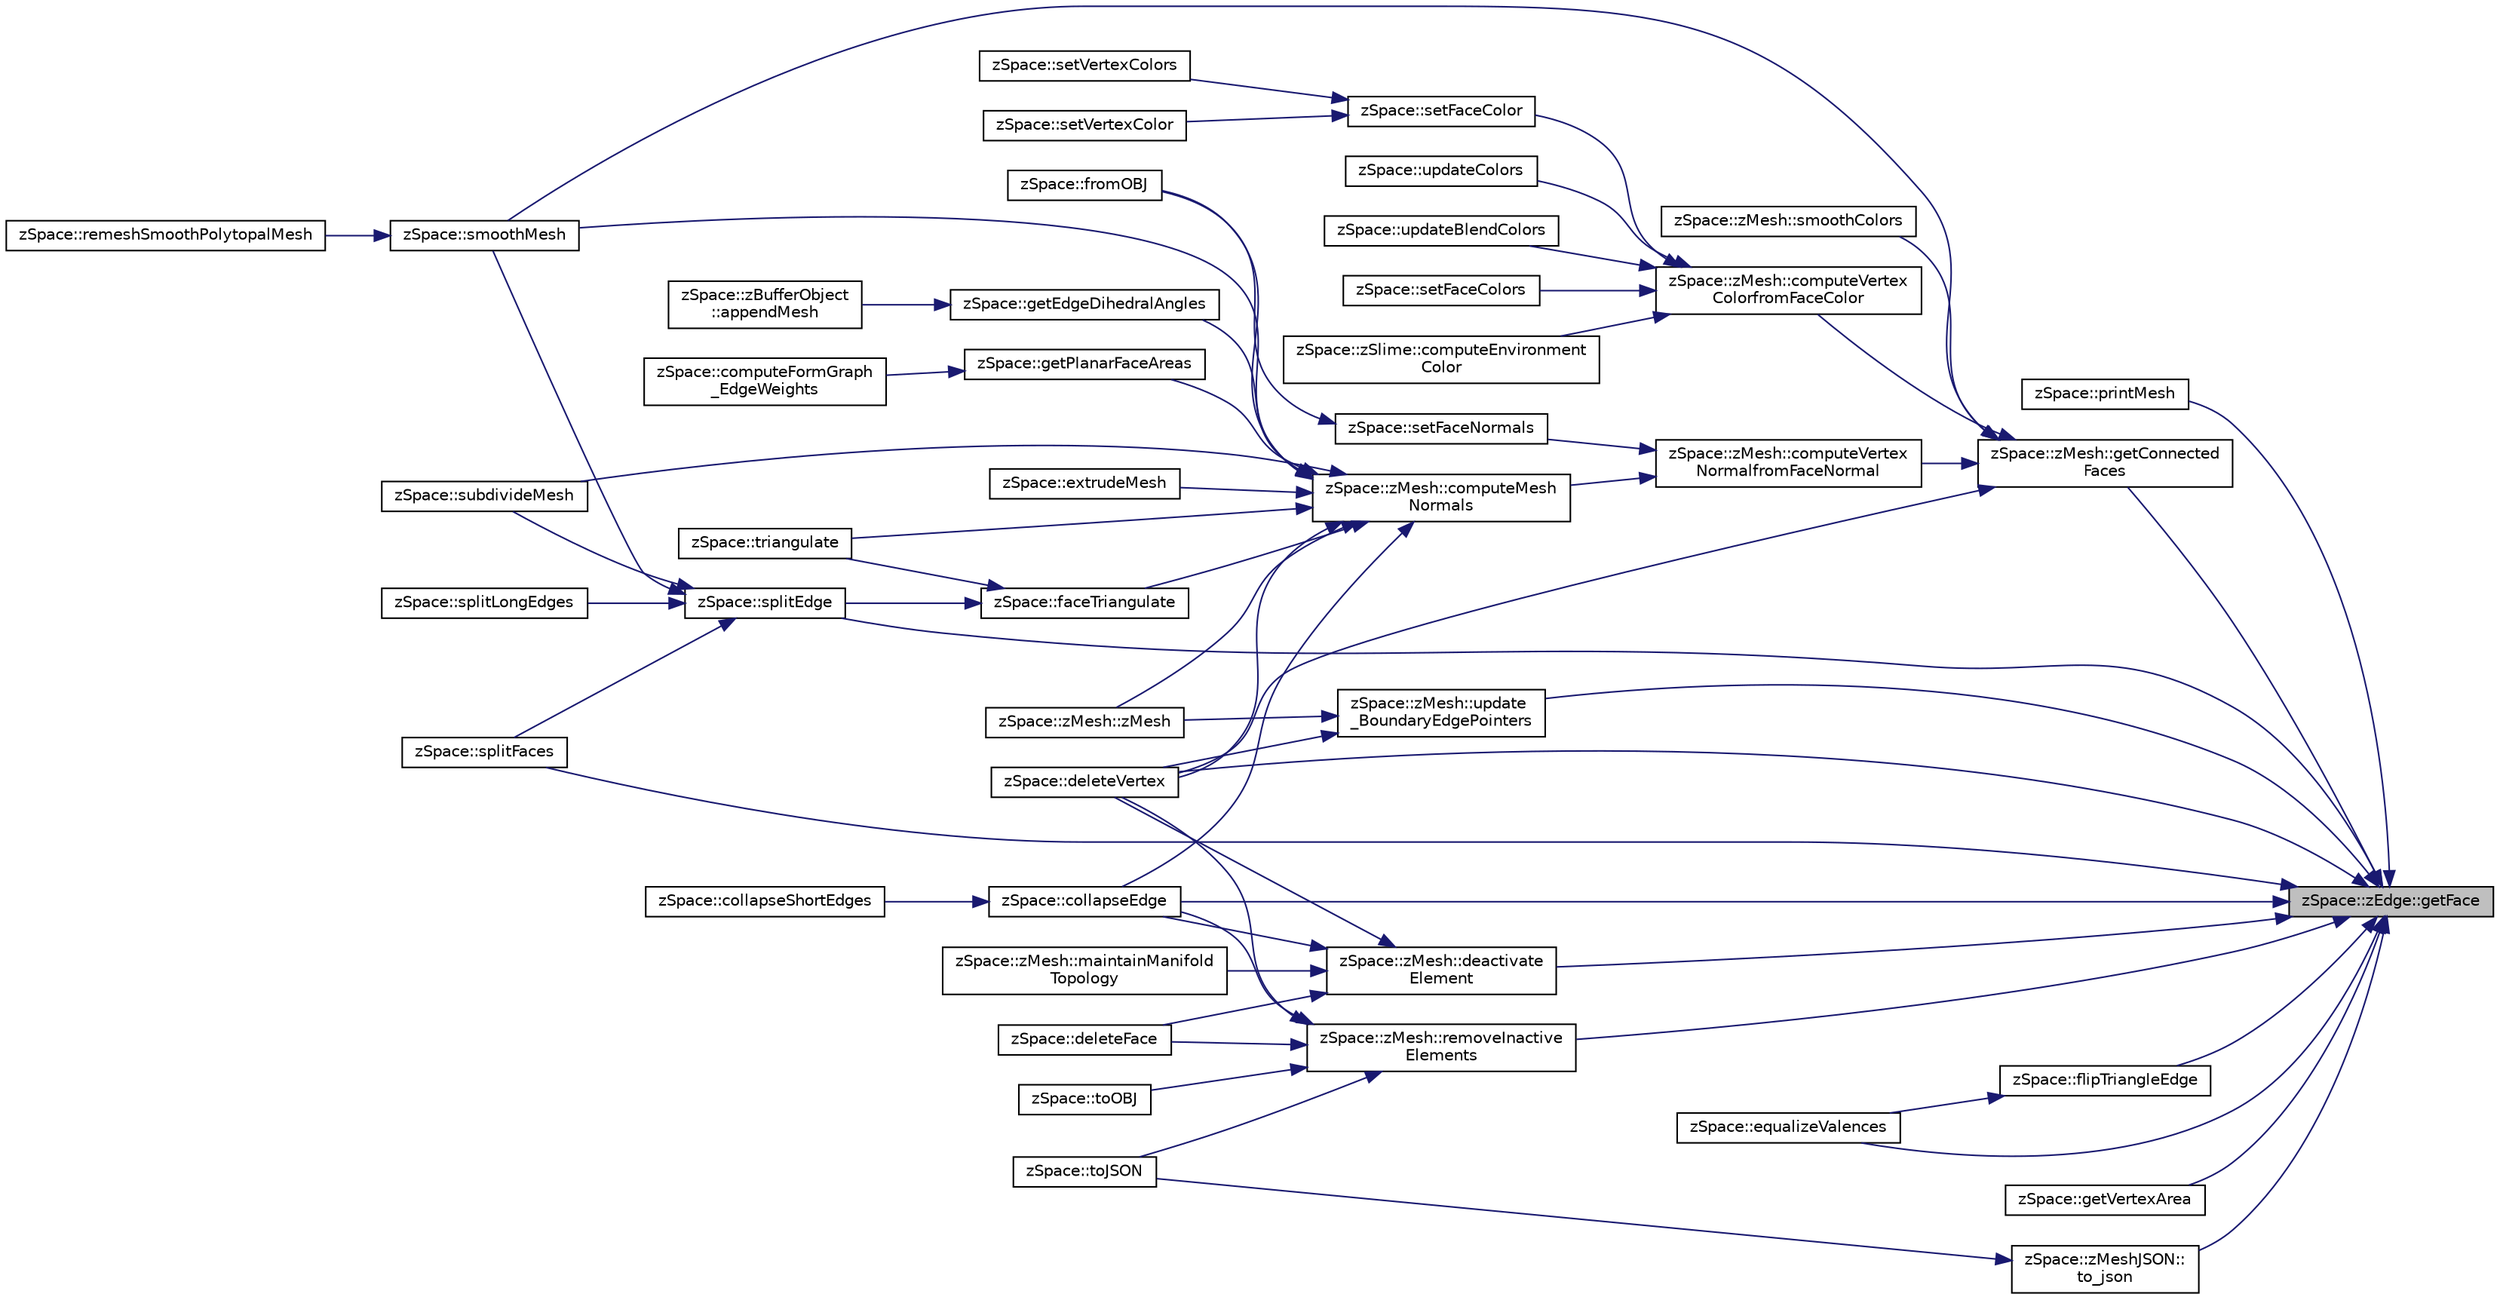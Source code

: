 digraph "zSpace::zEdge::getFace"
{
 // LATEX_PDF_SIZE
  edge [fontname="Helvetica",fontsize="10",labelfontname="Helvetica",labelfontsize="10"];
  node [fontname="Helvetica",fontsize="10",shape=record];
  rankdir="RL";
  Node97 [label="zSpace::zEdge::getFace",height=0.2,width=0.4,color="black", fillcolor="grey75", style="filled", fontcolor="black",tooltip="This method returns the face pointed to by the current zEdge."];
  Node97 -> Node98 [dir="back",color="midnightblue",fontsize="10",style="solid",fontname="Helvetica"];
  Node98 [label="zSpace::printMesh",height=0.2,width=0.4,color="black", fillcolor="white", style="filled",URL="$group__z_print_utilities.html#ga24820d178bfefb22bc7bf22a3945bb6f",tooltip="This method prints mesh data to the console."];
  Node97 -> Node99 [dir="back",color="midnightblue",fontsize="10",style="solid",fontname="Helvetica"];
  Node99 [label="zSpace::zMesh::getConnected\lFaces",height=0.2,width=0.4,color="black", fillcolor="white", style="filled",URL="$classz_space_1_1z_mesh.html#af37006a17bd4e6945860281a4cbef861",tooltip="This method gets the faces connected to input zVertex or zFace."];
  Node99 -> Node100 [dir="back",color="midnightblue",fontsize="10",style="solid",fontname="Helvetica"];
  Node100 [label="zSpace::zMesh::computeVertex\lColorfromFaceColor",height=0.2,width=0.4,color="black", fillcolor="white", style="filled",URL="$classz_space_1_1z_mesh.html#ae519ccec31ffee9fa16596724e04130c",tooltip="This method computes the vertex colors based on the face colors."];
  Node100 -> Node101 [dir="back",color="midnightblue",fontsize="10",style="solid",fontname="Helvetica"];
  Node101 [label="zSpace::zSlime::computeEnvironment\lColor",height=0.2,width=0.4,color="black", fillcolor="white", style="filled",URL="$classz_space_1_1z_slime.html#ade21722b5fa86c56ba25f733e060c79f",tooltip="This method computes the color value of each cell in the environment based on chemical A or agent occ..."];
  Node100 -> Node102 [dir="back",color="midnightblue",fontsize="10",style="solid",fontname="Helvetica"];
  Node102 [label="zSpace::updateColors",height=0.2,width=0.4,color="black", fillcolor="white", style="filled",URL="$group__z_field2_d_utilities.html#gaa729c665b3b653a45b8d18366cb0db16",tooltip="This method updates the color values of the field mesh based on the scalar values...."];
  Node100 -> Node103 [dir="back",color="midnightblue",fontsize="10",style="solid",fontname="Helvetica"];
  Node103 [label="zSpace::updateBlendColors",height=0.2,width=0.4,color="black", fillcolor="white", style="filled",URL="$group__z_field2_d_utilities.html#ga3bb0d7e6c79864a2448cfcdab850d53a",tooltip="This method updates the color values of the field mesh based on the scalar values."];
  Node100 -> Node104 [dir="back",color="midnightblue",fontsize="10",style="solid",fontname="Helvetica"];
  Node104 [label="zSpace::setFaceColor",height=0.2,width=0.4,color="black", fillcolor="white", style="filled",URL="$group__z_mesh_utilities.html#ga3dc508ddd0979a3c05704b3a5f8c724e",tooltip="This method sets face color of all the faces to the input color."];
  Node104 -> Node105 [dir="back",color="midnightblue",fontsize="10",style="solid",fontname="Helvetica"];
  Node105 [label="zSpace::setVertexColor",height=0.2,width=0.4,color="black", fillcolor="white", style="filled",URL="$group__z_mesh_utilities.html#ga350a2d9332ce16b822a5169320a789a9",tooltip="This method sets vertex color of all the vertices to the input color."];
  Node104 -> Node106 [dir="back",color="midnightblue",fontsize="10",style="solid",fontname="Helvetica"];
  Node106 [label="zSpace::setVertexColors",height=0.2,width=0.4,color="black", fillcolor="white", style="filled",URL="$group__z_mesh_utilities.html#ga7eea2e4cbed233677f01622bbb290ba7",tooltip="This method sets vertex color of all the vertices with the input color contatiner."];
  Node100 -> Node107 [dir="back",color="midnightblue",fontsize="10",style="solid",fontname="Helvetica"];
  Node107 [label="zSpace::setFaceColors",height=0.2,width=0.4,color="black", fillcolor="white", style="filled",URL="$group__z_mesh_utilities.html#ga46a15e7c994f4fb6a25f8e7cd111e536",tooltip="This method sets face color of all the faces to the input color contatiner."];
  Node99 -> Node108 [dir="back",color="midnightblue",fontsize="10",style="solid",fontname="Helvetica"];
  Node108 [label="zSpace::zMesh::smoothColors",height=0.2,width=0.4,color="black", fillcolor="white", style="filled",URL="$classz_space_1_1z_mesh.html#a63e68abd857c24a63ad06d426b112d11",tooltip="This method smoothens the color attributes."];
  Node99 -> Node109 [dir="back",color="midnightblue",fontsize="10",style="solid",fontname="Helvetica"];
  Node109 [label="zSpace::zMesh::computeVertex\lNormalfromFaceNormal",height=0.2,width=0.4,color="black", fillcolor="white", style="filled",URL="$classz_space_1_1z_mesh.html#ac27b3838590a838a11243e4fd6ad0b6d",tooltip="This method computes the vertex normals based on the face normals."];
  Node109 -> Node110 [dir="back",color="midnightblue",fontsize="10",style="solid",fontname="Helvetica"];
  Node110 [label="zSpace::zMesh::computeMesh\lNormals",height=0.2,width=0.4,color="black", fillcolor="white", style="filled",URL="$classz_space_1_1z_mesh.html#a42be75e01f9b3704fcc85fd745952b22",tooltip="This method computes the normals assoicated with vertices and polygon faces ."];
  Node110 -> Node111 [dir="back",color="midnightblue",fontsize="10",style="solid",fontname="Helvetica"];
  Node111 [label="zSpace::zMesh::zMesh",height=0.2,width=0.4,color="black", fillcolor="white", style="filled",URL="$classz_space_1_1z_mesh.html#a127de8a508706826cc4a537ad7a1cc9c",tooltip="Overloaded constructor."];
  Node110 -> Node112 [dir="back",color="midnightblue",fontsize="10",style="solid",fontname="Helvetica"];
  Node112 [label="zSpace::faceTriangulate",height=0.2,width=0.4,color="black", fillcolor="white", style="filled",URL="$group__z_mesh_modifiers.html#ga436ab6f006de6e8dcd08c030fed4feb1",tooltip="This method triangulates the input face of the mesh."];
  Node112 -> Node113 [dir="back",color="midnightblue",fontsize="10",style="solid",fontname="Helvetica"];
  Node113 [label="zSpace::triangulate",height=0.2,width=0.4,color="black", fillcolor="white", style="filled",URL="$group__z_mesh_modifiers.html#ga75ee8f140a3311506a932b866523a1de",tooltip="This method triangulates the input mesh."];
  Node112 -> Node114 [dir="back",color="midnightblue",fontsize="10",style="solid",fontname="Helvetica"];
  Node114 [label="zSpace::splitEdge",height=0.2,width=0.4,color="black", fillcolor="white", style="filled",URL="$group__z_mesh_modifiers.html#gae7cb2380ed0e9717421bf19db5817cd6",tooltip="This method splits an edge and inserts a vertex along the edge at the input factor."];
  Node114 -> Node115 [dir="back",color="midnightblue",fontsize="10",style="solid",fontname="Helvetica"];
  Node115 [label="zSpace::splitFaces",height=0.2,width=0.4,color="black", fillcolor="white", style="filled",URL="$group__z_mesh_modifiers.html#gaeda022d590a10b38c94e75bc0e278d80",tooltip="This method splits a set of edges and faces of a mesh in a continuous manner."];
  Node114 -> Node116 [dir="back",color="midnightblue",fontsize="10",style="solid",fontname="Helvetica"];
  Node116 [label="zSpace::subdivideMesh",height=0.2,width=0.4,color="black", fillcolor="white", style="filled",URL="$group__z_mesh_modifiers.html#ga8c3af5dd0f40d6f82fd23ceead47dc64",tooltip="This method subdivides all the faces and edges of the mesh."];
  Node114 -> Node117 [dir="back",color="midnightblue",fontsize="10",style="solid",fontname="Helvetica"];
  Node117 [label="zSpace::smoothMesh",height=0.2,width=0.4,color="black", fillcolor="white", style="filled",URL="$group__z_mesh_modifiers.html#ga41f9be96453c21ac7b33b2991c284775",tooltip="This method applies Catmull-Clark subdivision to the mesh."];
  Node117 -> Node118 [dir="back",color="midnightblue",fontsize="10",style="solid",fontname="Helvetica"];
  Node118 [label="zSpace::remeshSmoothPolytopalMesh",height=0.2,width=0.4,color="black", fillcolor="white", style="filled",URL="$group__z_polytopal.html#ga5dd7e372cf8287c0434778b2e58d41f1",tooltip="This method remeshes the smoothed polytopal mesh to have rulings in ony one direction."];
  Node114 -> Node119 [dir="back",color="midnightblue",fontsize="10",style="solid",fontname="Helvetica"];
  Node119 [label="zSpace::splitLongEdges",height=0.2,width=0.4,color="black", fillcolor="white", style="filled",URL="$group__z_mesh_modifiers.html#gad707c82ae843ee9aa108c078161881ca",tooltip="This method splits an edge longer than the given input value at its midpoint and triangulates the mes..."];
  Node110 -> Node113 [dir="back",color="midnightblue",fontsize="10",style="solid",fontname="Helvetica"];
  Node110 -> Node120 [dir="back",color="midnightblue",fontsize="10",style="solid",fontname="Helvetica"];
  Node120 [label="zSpace::deleteVertex",height=0.2,width=0.4,color="black", fillcolor="white", style="filled",URL="$group__z_mesh_modifiers.html#ga20644ac4933b8ae055b0eb47a9df8420",tooltip="This method deletes the mesh vertex given by the input vertex index."];
  Node110 -> Node121 [dir="back",color="midnightblue",fontsize="10",style="solid",fontname="Helvetica"];
  Node121 [label="zSpace::collapseEdge",height=0.2,width=0.4,color="black", fillcolor="white", style="filled",URL="$group__z_mesh_modifiers.html#ga77533a4e95924fa8c030ba013eef1ec6",tooltip="This method collapses an edge into a vertex."];
  Node121 -> Node122 [dir="back",color="midnightblue",fontsize="10",style="solid",fontname="Helvetica"];
  Node122 [label="zSpace::collapseShortEdges",height=0.2,width=0.4,color="black", fillcolor="white", style="filled",URL="$group__z_mesh_modifiers.html#ga14350e97740cec4f835125fb286fc071",tooltip="This method collapses an edge shorter than the given minimum edge length value if the collapsing does..."];
  Node110 -> Node116 [dir="back",color="midnightblue",fontsize="10",style="solid",fontname="Helvetica"];
  Node110 -> Node117 [dir="back",color="midnightblue",fontsize="10",style="solid",fontname="Helvetica"];
  Node110 -> Node123 [dir="back",color="midnightblue",fontsize="10",style="solid",fontname="Helvetica"];
  Node123 [label="zSpace::getEdgeDihedralAngles",height=0.2,width=0.4,color="black", fillcolor="white", style="filled",URL="$group__z_mesh_utilities.html#gaf531920d8d86c1c508bec8c71d5d9954",tooltip="This method computes the dihedral angle per edge of zMesh."];
  Node123 -> Node124 [dir="back",color="midnightblue",fontsize="10",style="solid",fontname="Helvetica"];
  Node124 [label="zSpace::zBufferObject\l::appendMesh",height=0.2,width=0.4,color="black", fillcolor="white", style="filled",URL="$classz_space_1_1z_buffer_object.html#ac5e8e4b2d6a21dbf4e59ed55a8b8bc58",tooltip="This method appends zMesh to the buffer."];
  Node110 -> Node125 [dir="back",color="midnightblue",fontsize="10",style="solid",fontname="Helvetica"];
  Node125 [label="zSpace::getPlanarFaceAreas",height=0.2,width=0.4,color="black", fillcolor="white", style="filled",URL="$group__z_mesh_utilities.html#gaa37b5055021194293cbbba94644cd2d8",tooltip="This method computes the area of every face of the mesh. It works only for if the faces are planar."];
  Node125 -> Node126 [dir="back",color="midnightblue",fontsize="10",style="solid",fontname="Helvetica"];
  Node126 [label="zSpace::computeFormGraph\l_EdgeWeights",height=0.2,width=0.4,color="black", fillcolor="white", style="filled",URL="$group__z_polytopal.html#ga99afc82e0233ac5ab8729972e84b4d31",tooltip="This method computes the form graph edge weights based on the force volume mesh face areas."];
  Node110 -> Node127 [dir="back",color="midnightblue",fontsize="10",style="solid",fontname="Helvetica"];
  Node127 [label="zSpace::extrudeMesh",height=0.2,width=0.4,color="black", fillcolor="white", style="filled",URL="$group__z_mesh_utilities.html#ga6f2ce938aa8bb72d5b4649115d76d9c8",tooltip="This method returns an extruded mesh from the input mesh."];
  Node110 -> Node128 [dir="back",color="midnightblue",fontsize="10",style="solid",fontname="Helvetica"];
  Node128 [label="zSpace::fromOBJ",height=0.2,width=0.4,color="black", fillcolor="white", style="filled",URL="$group__z_i_o___mesh.html#gad60778d5e70ebdcc0bd24babf3afa810",tooltip="This method imports zMesh from an OBJ file."];
  Node109 -> Node129 [dir="back",color="midnightblue",fontsize="10",style="solid",fontname="Helvetica"];
  Node129 [label="zSpace::setFaceNormals",height=0.2,width=0.4,color="black", fillcolor="white", style="filled",URL="$group__z_mesh_utilities.html#ga70201847356b120e967968c37670801f",tooltip="This method sets face normals of all the faces to the input normal."];
  Node129 -> Node128 [dir="back",color="midnightblue",fontsize="10",style="solid",fontname="Helvetica"];
  Node99 -> Node120 [dir="back",color="midnightblue",fontsize="10",style="solid",fontname="Helvetica"];
  Node99 -> Node117 [dir="back",color="midnightblue",fontsize="10",style="solid",fontname="Helvetica"];
  Node97 -> Node130 [dir="back",color="midnightblue",fontsize="10",style="solid",fontname="Helvetica"];
  Node130 [label="zSpace::zMesh::update\l_BoundaryEdgePointers",height=0.2,width=0.4,color="black", fillcolor="white", style="filled",URL="$classz_space_1_1z_mesh.html#a736b8e4019610612f4cab40094c36e06",tooltip="This method updates the pointers for boundary Edges."];
  Node130 -> Node111 [dir="back",color="midnightblue",fontsize="10",style="solid",fontname="Helvetica"];
  Node130 -> Node120 [dir="back",color="midnightblue",fontsize="10",style="solid",fontname="Helvetica"];
  Node97 -> Node131 [dir="back",color="midnightblue",fontsize="10",style="solid",fontname="Helvetica"];
  Node131 [label="zSpace::zMesh::deactivate\lElement",height=0.2,width=0.4,color="black", fillcolor="white", style="filled",URL="$classz_space_1_1z_mesh.html#aea35829fdb54f511f93cef10c85da66c",tooltip="This method deactivates the input elements from the array connected with the input type."];
  Node131 -> Node132 [dir="back",color="midnightblue",fontsize="10",style="solid",fontname="Helvetica"];
  Node132 [label="zSpace::zMesh::maintainManifold\lTopology",height=0.2,width=0.4,color="black", fillcolor="white", style="filled",URL="$classz_space_1_1z_mesh.html#ae66609043bee62d706443ac5dc47304f",tooltip="This method cleans up the mesh to maintain manifolod topology."];
  Node131 -> Node120 [dir="back",color="midnightblue",fontsize="10",style="solid",fontname="Helvetica"];
  Node131 -> Node133 [dir="back",color="midnightblue",fontsize="10",style="solid",fontname="Helvetica"];
  Node133 [label="zSpace::deleteFace",height=0.2,width=0.4,color="black", fillcolor="white", style="filled",URL="$group__z_mesh_modifiers.html#ga24ab0fcd418ba91e387838fdc4711787",tooltip="This method deletes the mesh face given by the input face index."];
  Node131 -> Node121 [dir="back",color="midnightblue",fontsize="10",style="solid",fontname="Helvetica"];
  Node97 -> Node134 [dir="back",color="midnightblue",fontsize="10",style="solid",fontname="Helvetica"];
  Node134 [label="zSpace::zMesh::removeInactive\lElements",height=0.2,width=0.4,color="black", fillcolor="white", style="filled",URL="$classz_space_1_1z_mesh.html#ab21d59eecb169921b427a7e766d47aa5",tooltip="This method removes inactive elements from the array connected with the input type."];
  Node134 -> Node120 [dir="back",color="midnightblue",fontsize="10",style="solid",fontname="Helvetica"];
  Node134 -> Node133 [dir="back",color="midnightblue",fontsize="10",style="solid",fontname="Helvetica"];
  Node134 -> Node121 [dir="back",color="midnightblue",fontsize="10",style="solid",fontname="Helvetica"];
  Node134 -> Node135 [dir="back",color="midnightblue",fontsize="10",style="solid",fontname="Helvetica"];
  Node135 [label="zSpace::toOBJ",height=0.2,width=0.4,color="black", fillcolor="white", style="filled",URL="$group__z_i_o___mesh.html#ga56d1123fee7864f1a5da2f740b9e589d",tooltip="This method exports zMesh as an OBJ file."];
  Node134 -> Node136 [dir="back",color="midnightblue",fontsize="10",style="solid",fontname="Helvetica"];
  Node136 [label="zSpace::toJSON",height=0.2,width=0.4,color="black", fillcolor="white", style="filled",URL="$group__z_i_o___mesh.html#ga6fccda275363a86353d2750673122d6f",tooltip="This method exports zMesh to a JSON file format using JSON Modern Library."];
  Node97 -> Node120 [dir="back",color="midnightblue",fontsize="10",style="solid",fontname="Helvetica"];
  Node97 -> Node121 [dir="back",color="midnightblue",fontsize="10",style="solid",fontname="Helvetica"];
  Node97 -> Node114 [dir="back",color="midnightblue",fontsize="10",style="solid",fontname="Helvetica"];
  Node97 -> Node137 [dir="back",color="midnightblue",fontsize="10",style="solid",fontname="Helvetica"];
  Node137 [label="zSpace::flipTriangleEdge",height=0.2,width=0.4,color="black", fillcolor="white", style="filled",URL="$group__z_mesh_modifiers.html#ga23b04bfa34f16159cbc2b1c5e1116f39",tooltip="This method flips the edge shared bettwen two rainglua faces."];
  Node137 -> Node138 [dir="back",color="midnightblue",fontsize="10",style="solid",fontname="Helvetica"];
  Node138 [label="zSpace::equalizeValences",height=0.2,width=0.4,color="black", fillcolor="white", style="filled",URL="$group__z_mesh_modifiers.html#ga50d27f458f57c4f90fa9242b05ded2d2",tooltip="This method equalizes the vertex valences by flipping edges of the input triangulated mesh...."];
  Node97 -> Node115 [dir="back",color="midnightblue",fontsize="10",style="solid",fontname="Helvetica"];
  Node97 -> Node138 [dir="back",color="midnightblue",fontsize="10",style="solid",fontname="Helvetica"];
  Node97 -> Node139 [dir="back",color="midnightblue",fontsize="10",style="solid",fontname="Helvetica"];
  Node139 [label="zSpace::getVertexArea",height=0.2,width=0.4,color="black", fillcolor="white", style="filled",URL="$group__z_mesh_utilities.html#gad8b0ab5019853bb7e4851014310554d0",tooltip="This method computes the area around every vertex of a mesh based on face centers."];
  Node97 -> Node140 [dir="back",color="midnightblue",fontsize="10",style="solid",fontname="Helvetica"];
  Node140 [label="zSpace::zMeshJSON::\lto_json",height=0.2,width=0.4,color="black", fillcolor="white", style="filled",URL="$classz_space_1_1z_mesh_j_s_o_n.html#a2f9c901ed11d790ecec40f3ca6ea4a17",tooltip="This method creates the JSON file from the input zMesh using JSON Modern Library."];
  Node140 -> Node136 [dir="back",color="midnightblue",fontsize="10",style="solid",fontname="Helvetica"];
}
